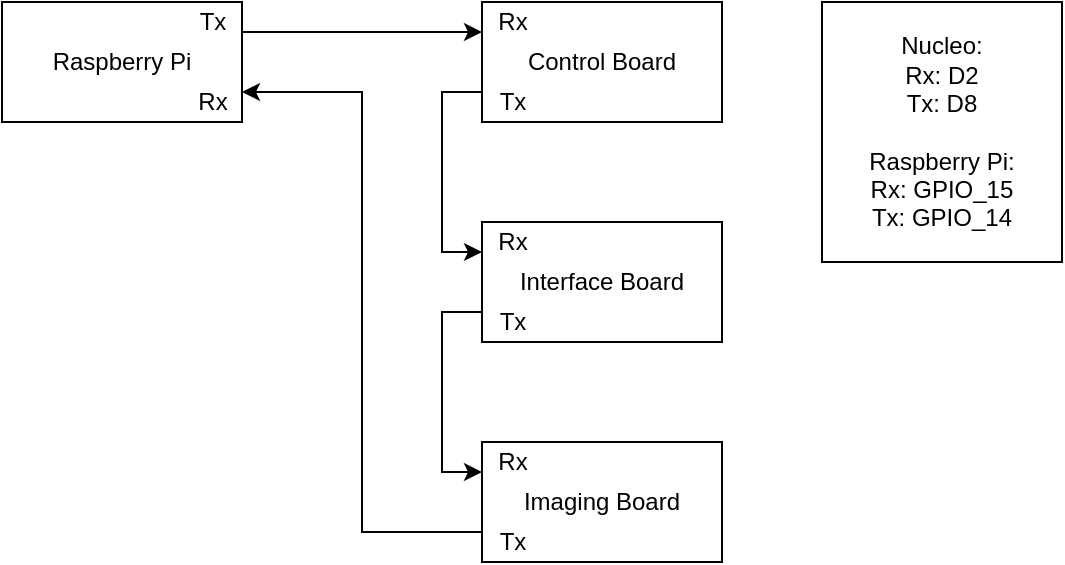 <mxfile version="14.8.1" type="device"><diagram id="uhN8GwysaSL3f6G4CV5B" name="Page-1"><mxGraphModel dx="1422" dy="731" grid="1" gridSize="10" guides="1" tooltips="1" connect="1" arrows="1" fold="1" page="1" pageScale="1" pageWidth="850" pageHeight="1100" math="0" shadow="0"><root><mxCell id="0"/><mxCell id="1" parent="0"/><mxCell id="Vt00Lm7tXd1byrmbyxJi-6" style="edgeStyle=orthogonalEdgeStyle;rounded=0;orthogonalLoop=1;jettySize=auto;html=1;exitX=1;exitY=0.25;exitDx=0;exitDy=0;entryX=0;entryY=0.25;entryDx=0;entryDy=0;" edge="1" parent="1" source="Vt00Lm7tXd1byrmbyxJi-2" target="Vt00Lm7tXd1byrmbyxJi-3"><mxGeometry relative="1" as="geometry"><Array as="points"><mxPoint x="340" y="145"/><mxPoint x="340" y="145"/></Array></mxGeometry></mxCell><mxCell id="Vt00Lm7tXd1byrmbyxJi-2" value="Raspberry Pi" style="rounded=0;whiteSpace=wrap;html=1;" vertex="1" parent="1"><mxGeometry x="150" y="130" width="120" height="60" as="geometry"/></mxCell><mxCell id="Vt00Lm7tXd1byrmbyxJi-8" style="edgeStyle=orthogonalEdgeStyle;rounded=0;orthogonalLoop=1;jettySize=auto;html=1;exitX=0;exitY=0.75;exitDx=0;exitDy=0;entryX=0;entryY=0.25;entryDx=0;entryDy=0;fontFamily=Helvetica;" edge="1" parent="1" source="Vt00Lm7tXd1byrmbyxJi-3" target="Vt00Lm7tXd1byrmbyxJi-4"><mxGeometry relative="1" as="geometry"/></mxCell><mxCell id="Vt00Lm7tXd1byrmbyxJi-3" value="Control Board" style="rounded=0;whiteSpace=wrap;html=1;" vertex="1" parent="1"><mxGeometry x="390" y="130" width="120" height="60" as="geometry"/></mxCell><mxCell id="Vt00Lm7tXd1byrmbyxJi-9" style="edgeStyle=orthogonalEdgeStyle;rounded=0;orthogonalLoop=1;jettySize=auto;html=1;exitX=0;exitY=0.75;exitDx=0;exitDy=0;entryX=0;entryY=0.25;entryDx=0;entryDy=0;" edge="1" parent="1" source="Vt00Lm7tXd1byrmbyxJi-4" target="Vt00Lm7tXd1byrmbyxJi-5"><mxGeometry relative="1" as="geometry"/></mxCell><mxCell id="Vt00Lm7tXd1byrmbyxJi-4" value="Interface Board" style="rounded=0;whiteSpace=wrap;html=1;" vertex="1" parent="1"><mxGeometry x="390" y="240" width="120" height="60" as="geometry"/></mxCell><mxCell id="Vt00Lm7tXd1byrmbyxJi-10" style="edgeStyle=orthogonalEdgeStyle;rounded=0;orthogonalLoop=1;jettySize=auto;html=1;exitX=0;exitY=0.75;exitDx=0;exitDy=0;entryX=1;entryY=0.75;entryDx=0;entryDy=0;" edge="1" parent="1" source="Vt00Lm7tXd1byrmbyxJi-5" target="Vt00Lm7tXd1byrmbyxJi-2"><mxGeometry relative="1" as="geometry"/></mxCell><mxCell id="Vt00Lm7tXd1byrmbyxJi-5" value="Imaging Board" style="rounded=0;whiteSpace=wrap;html=1;" vertex="1" parent="1"><mxGeometry x="390" y="350" width="120" height="60" as="geometry"/></mxCell><mxCell id="Vt00Lm7tXd1byrmbyxJi-13" value="Tx" style="text;html=1;align=center;verticalAlign=middle;resizable=0;points=[];autosize=1;strokeColor=none;fontFamily=Helvetica;" vertex="1" parent="1"><mxGeometry x="240" y="130" width="30" height="20" as="geometry"/></mxCell><mxCell id="Vt00Lm7tXd1byrmbyxJi-14" value="Rx" style="text;html=1;align=center;verticalAlign=middle;resizable=0;points=[];autosize=1;strokeColor=none;fontFamily=Helvetica;" vertex="1" parent="1"><mxGeometry x="390" y="130" width="30" height="20" as="geometry"/></mxCell><mxCell id="Vt00Lm7tXd1byrmbyxJi-15" value="Tx" style="text;html=1;align=center;verticalAlign=middle;resizable=0;points=[];autosize=1;strokeColor=none;fontFamily=Helvetica;" vertex="1" parent="1"><mxGeometry x="390" y="170" width="30" height="20" as="geometry"/></mxCell><mxCell id="Vt00Lm7tXd1byrmbyxJi-16" value="Rx" style="text;html=1;align=center;verticalAlign=middle;resizable=0;points=[];autosize=1;strokeColor=none;fontFamily=Helvetica;" vertex="1" parent="1"><mxGeometry x="390" y="240" width="30" height="20" as="geometry"/></mxCell><mxCell id="Vt00Lm7tXd1byrmbyxJi-17" value="Tx" style="text;html=1;align=center;verticalAlign=middle;resizable=0;points=[];autosize=1;strokeColor=none;fontFamily=Helvetica;" vertex="1" parent="1"><mxGeometry x="390" y="280" width="30" height="20" as="geometry"/></mxCell><mxCell id="Vt00Lm7tXd1byrmbyxJi-18" value="Rx" style="text;html=1;align=center;verticalAlign=middle;resizable=0;points=[];autosize=1;strokeColor=none;fontFamily=Helvetica;" vertex="1" parent="1"><mxGeometry x="390" y="350" width="30" height="20" as="geometry"/></mxCell><mxCell id="Vt00Lm7tXd1byrmbyxJi-19" value="Tx" style="text;html=1;align=center;verticalAlign=middle;resizable=0;points=[];autosize=1;strokeColor=none;fontFamily=Helvetica;" vertex="1" parent="1"><mxGeometry x="390" y="390" width="30" height="20" as="geometry"/></mxCell><mxCell id="Vt00Lm7tXd1byrmbyxJi-20" value="Rx" style="text;html=1;align=center;verticalAlign=middle;resizable=0;points=[];autosize=1;strokeColor=none;fontFamily=Helvetica;" vertex="1" parent="1"><mxGeometry x="240" y="170" width="30" height="20" as="geometry"/></mxCell><mxCell id="Vt00Lm7tXd1byrmbyxJi-21" value="Nucleo:&lt;br&gt;Rx: D2&lt;br&gt;Tx: D8&lt;br&gt;&lt;br&gt;Raspberry Pi:&lt;br&gt;Rx: GPIO_15&lt;br&gt;Tx: GPIO_14" style="rounded=0;whiteSpace=wrap;html=1;fontFamily=Helvetica;" vertex="1" parent="1"><mxGeometry x="560" y="130" width="120" height="130" as="geometry"/></mxCell></root></mxGraphModel></diagram></mxfile>